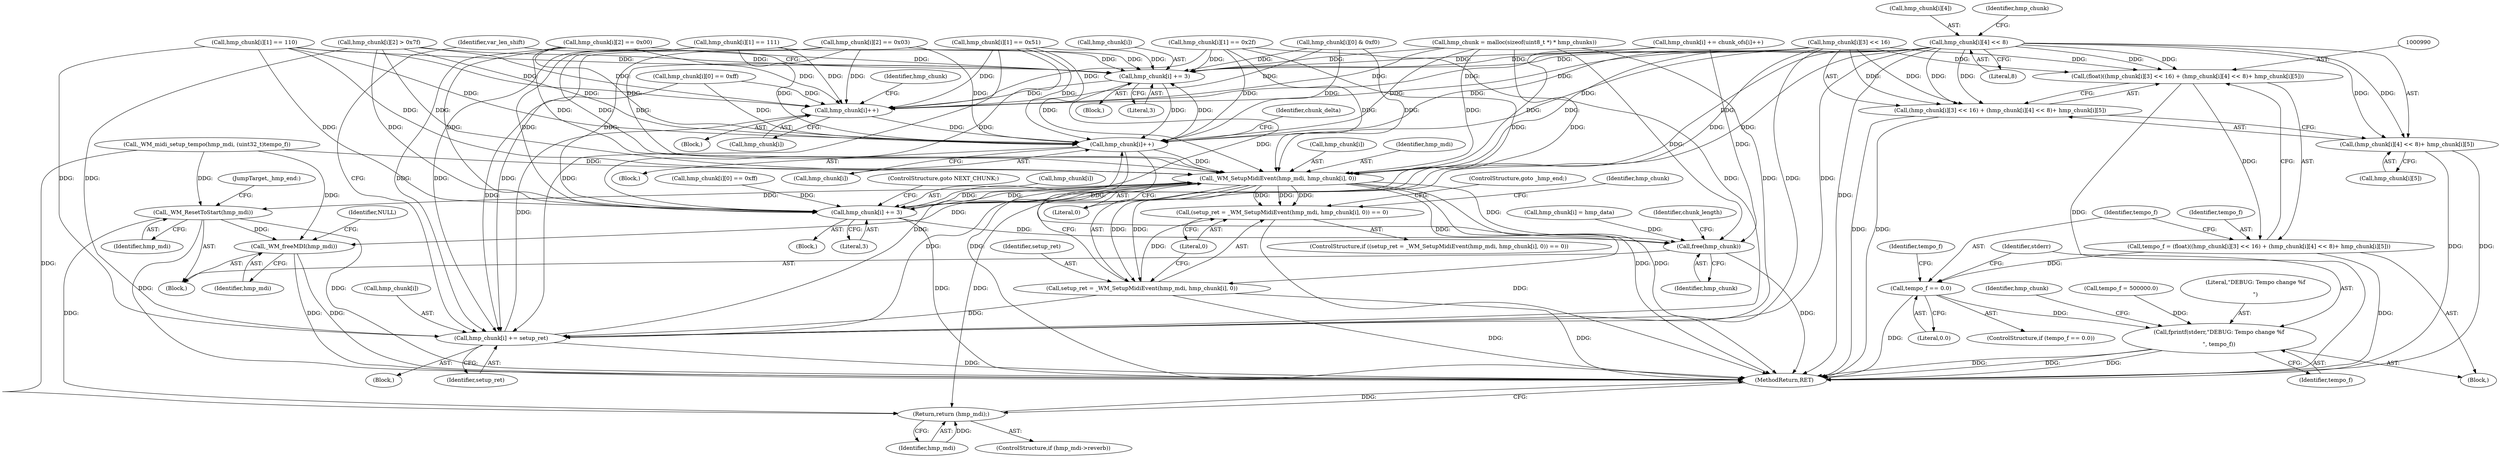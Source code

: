 digraph "0_wildmidi_660b513d99bced8783a4a5984ac2f742c74ebbdd_0@pointer" {
"1001000" [label="(Call,hmp_chunk[i][4] << 8)"];
"1000899" [label="(Call,hmp_chunk[i] += 3)"];
"1001065" [label="(Call,hmp_chunk[i]++)"];
"1001091" [label="(Call,hmp_chunk[i]++)"];
"1000914" [label="(Call,_WM_SetupMidiEvent(hmp_mdi, hmp_chunk[i], 0))"];
"1000911" [label="(Call,(setup_ret = _WM_SetupMidiEvent(hmp_mdi, hmp_chunk[i], 0)) == 0)"];
"1000912" [label="(Call,setup_ret = _WM_SetupMidiEvent(hmp_mdi, hmp_chunk[i], 0))"];
"1001023" [label="(Call,hmp_chunk[i] += setup_ret)"];
"1000955" [label="(Call,hmp_chunk[i] += 3)"];
"1001211" [label="(Call,free(hmp_chunk))"];
"1001208" [label="(Call,_WM_ResetToStart(hmp_mdi))"];
"1001225" [label="(Return,return (hmp_mdi);)"];
"1001227" [label="(Call,_WM_freeMDI(hmp_mdi))"];
"1000989" [label="(Call,(float)((hmp_chunk[i][3] << 16) + (hmp_chunk[i][4] << 8)+ hmp_chunk[i][5]))"];
"1000987" [label="(Call,tempo_f = (float)((hmp_chunk[i][3] << 16) + (hmp_chunk[i][4] << 8)+ hmp_chunk[i][5]))"];
"1001013" [label="(Call,tempo_f == 0.0)"];
"1001019" [label="(Call,fprintf(stderr,\"DEBUG: Tempo change %f\r\n\", tempo_f))"];
"1000991" [label="(Call,(hmp_chunk[i][3] << 16) + (hmp_chunk[i][4] << 8)+ hmp_chunk[i][5])"];
"1000999" [label="(Call,(hmp_chunk[i][4] << 8)+ hmp_chunk[i][5])"];
"1001020" [label="(Identifier,stderr)"];
"1000912" [label="(Call,setup_ret = _WM_SetupMidiEvent(hmp_mdi, hmp_chunk[i], 0))"];
"1001015" [label="(Literal,0.0)"];
"1000482" [label="(Call,_WM_midi_setup_tempo(hmp_mdi, (uint32_t)tempo_f))"];
"1001017" [label="(Identifier,tempo_f)"];
"1000920" [label="(Literal,0)"];
"1001092" [label="(Call,hmp_chunk[i])"];
"1001013" [label="(Call,tempo_f == 0.0)"];
"1001210" [label="(JumpTarget,_hmp_end:)"];
"1000487" [label="(Call,hmp_chunk = malloc(sizeof(uint8_t *) * hmp_chunks))"];
"1001231" [label="(MethodReturn,RET)"];
"1000900" [label="(Call,hmp_chunk[i])"];
"1000964" [label="(Call,hmp_chunk[i][0] == 0xff)"];
"1000905" [label="(Block,)"];
"1001000" [label="(Call,hmp_chunk[i][4] << 8)"];
"1000987" [label="(Call,tempo_f = (float)((hmp_chunk[i][3] << 16) + (hmp_chunk[i][4] << 8)+ hmp_chunk[i][5]))"];
"1000867" [label="(Call,hmp_chunk[i][0] & 0xf0)"];
"1000877" [label="(Call,hmp_chunk[i][1] == 110)"];
"1000940" [label="(Call,hmp_chunk[i][2] == 0x00)"];
"1001211" [label="(Call,free(hmp_chunk))"];
"1000915" [label="(Identifier,hmp_mdi)"];
"1001091" [label="(Call,hmp_chunk[i]++)"];
"1001023" [label="(Call,hmp_chunk[i] += setup_ret)"];
"1000972" [label="(Call,hmp_chunk[i][1] == 0x51)"];
"1001019" [label="(Call,fprintf(stderr,\"DEBUG: Tempo change %f\r\n\", tempo_f))"];
"1001208" [label="(Call,_WM_ResetToStart(hmp_mdi))"];
"1000959" [label="(Literal,3)"];
"1000925" [label="(Call,hmp_chunk[i][0] == 0xff)"];
"1000992" [label="(Call,hmp_chunk[i][3] << 16)"];
"1001016" [label="(Call,tempo_f = 500000.0)"];
"1001072" [label="(Identifier,hmp_chunk)"];
"1000986" [label="(Block,)"];
"1001006" [label="(Literal,8)"];
"1001001" [label="(Call,hmp_chunk[i][4])"];
"1001225" [label="(Return,return (hmp_mdi);)"];
"1000535" [label="(Call,hmp_chunk[i] = hmp_data)"];
"1001014" [label="(Identifier,tempo_f)"];
"1000988" [label="(Identifier,tempo_f)"];
"1000910" [label="(ControlStructure,if ((setup_ret = _WM_SetupMidiEvent(hmp_mdi, hmp_chunk[i], 0)) == 0))"];
"1001227" [label="(Call,_WM_freeMDI(hmp_mdi))"];
"1000106" [label="(Block,)"];
"1000914" [label="(Call,_WM_SetupMidiEvent(hmp_mdi, hmp_chunk[i], 0))"];
"1000863" [label="(Block,)"];
"1001228" [label="(Identifier,hmp_mdi)"];
"1001029" [label="(Identifier,var_len_shift)"];
"1001007" [label="(Call,hmp_chunk[i][5])"];
"1000898" [label="(Block,)"];
"1000913" [label="(Identifier,setup_ret)"];
"1001024" [label="(Call,hmp_chunk[i])"];
"1000919" [label="(Literal,0)"];
"1000884" [label="(Call,hmp_chunk[i][1] == 111)"];
"1001012" [label="(ControlStructure,if (tempo_f == 0.0))"];
"1001021" [label="(Literal,\"DEBUG: Tempo change %f\r\n\")"];
"1000891" [label="(Call,hmp_chunk[i][2] > 0x7f)"];
"1000955" [label="(Call,hmp_chunk[i] += 3)"];
"1000751" [label="(Call,hmp_chunk[i] += chunk_ofs[i]++)"];
"1000991" [label="(Call,(hmp_chunk[i][3] << 16) + (hmp_chunk[i][4] << 8)+ hmp_chunk[i][5])"];
"1000947" [label="(Block,)"];
"1000899" [label="(Call,hmp_chunk[i] += 3)"];
"1001066" [label="(Call,hmp_chunk[i])"];
"1000999" [label="(Call,(hmp_chunk[i][4] << 8)+ hmp_chunk[i][5])"];
"1000979" [label="(Call,hmp_chunk[i][2] == 0x03)"];
"1001045" [label="(Block,)"];
"1001097" [label="(Identifier,chunk_delta)"];
"1001027" [label="(Identifier,setup_ret)"];
"1000933" [label="(Call,hmp_chunk[i][1] == 0x2f)"];
"1001212" [label="(Identifier,hmp_chunk)"];
"1001025" [label="(Identifier,hmp_chunk)"];
"1001226" [label="(Identifier,hmp_mdi)"];
"1000960" [label="(ControlStructure,goto NEXT_CHUNK;)"];
"1001009" [label="(Identifier,hmp_chunk)"];
"1000916" [label="(Call,hmp_chunk[i])"];
"1000956" [label="(Call,hmp_chunk[i])"];
"1001230" [label="(Identifier,NULL)"];
"1000928" [label="(Identifier,hmp_chunk)"];
"1001214" [label="(Identifier,chunk_length)"];
"1000989" [label="(Call,(float)((hmp_chunk[i][3] << 16) + (hmp_chunk[i][4] << 8)+ hmp_chunk[i][5]))"];
"1001065" [label="(Call,hmp_chunk[i]++)"];
"1000911" [label="(Call,(setup_ret = _WM_SetupMidiEvent(hmp_mdi, hmp_chunk[i], 0)) == 0)"];
"1001209" [label="(Identifier,hmp_mdi)"];
"1000922" [label="(ControlStructure,goto _hmp_end;)"];
"1001221" [label="(ControlStructure,if (hmp_mdi->reverb))"];
"1001022" [label="(Identifier,tempo_f)"];
"1000903" [label="(Literal,3)"];
"1001000" -> "1000999"  [label="AST: "];
"1001000" -> "1001006"  [label="CFG: "];
"1001001" -> "1001000"  [label="AST: "];
"1001006" -> "1001000"  [label="AST: "];
"1001009" -> "1001000"  [label="CFG: "];
"1001000" -> "1001231"  [label="DDG: "];
"1001000" -> "1000899"  [label="DDG: "];
"1001000" -> "1000914"  [label="DDG: "];
"1001000" -> "1000955"  [label="DDG: "];
"1001000" -> "1000989"  [label="DDG: "];
"1001000" -> "1000989"  [label="DDG: "];
"1001000" -> "1000991"  [label="DDG: "];
"1001000" -> "1000991"  [label="DDG: "];
"1001000" -> "1000999"  [label="DDG: "];
"1001000" -> "1000999"  [label="DDG: "];
"1001000" -> "1001023"  [label="DDG: "];
"1001000" -> "1001065"  [label="DDG: "];
"1001000" -> "1001091"  [label="DDG: "];
"1000899" -> "1000898"  [label="AST: "];
"1000899" -> "1000903"  [label="CFG: "];
"1000900" -> "1000899"  [label="AST: "];
"1000903" -> "1000899"  [label="AST: "];
"1001029" -> "1000899"  [label="CFG: "];
"1000877" -> "1000899"  [label="DDG: "];
"1000992" -> "1000899"  [label="DDG: "];
"1000933" -> "1000899"  [label="DDG: "];
"1000487" -> "1000899"  [label="DDG: "];
"1000884" -> "1000899"  [label="DDG: "];
"1000972" -> "1000899"  [label="DDG: "];
"1000751" -> "1000899"  [label="DDG: "];
"1000867" -> "1000899"  [label="DDG: "];
"1000955" -> "1000899"  [label="DDG: "];
"1000940" -> "1000899"  [label="DDG: "];
"1000891" -> "1000899"  [label="DDG: "];
"1001091" -> "1000899"  [label="DDG: "];
"1000979" -> "1000899"  [label="DDG: "];
"1000899" -> "1001065"  [label="DDG: "];
"1000899" -> "1001091"  [label="DDG: "];
"1001065" -> "1001045"  [label="AST: "];
"1001065" -> "1001066"  [label="CFG: "];
"1001066" -> "1001065"  [label="AST: "];
"1001072" -> "1001065"  [label="CFG: "];
"1000877" -> "1001065"  [label="DDG: "];
"1001023" -> "1001065"  [label="DDG: "];
"1000992" -> "1001065"  [label="DDG: "];
"1000964" -> "1001065"  [label="DDG: "];
"1000933" -> "1001065"  [label="DDG: "];
"1000487" -> "1001065"  [label="DDG: "];
"1000884" -> "1001065"  [label="DDG: "];
"1000972" -> "1001065"  [label="DDG: "];
"1000979" -> "1001065"  [label="DDG: "];
"1000867" -> "1001065"  [label="DDG: "];
"1000940" -> "1001065"  [label="DDG: "];
"1000891" -> "1001065"  [label="DDG: "];
"1001065" -> "1001091"  [label="DDG: "];
"1001091" -> "1000863"  [label="AST: "];
"1001091" -> "1001092"  [label="CFG: "];
"1001092" -> "1001091"  [label="AST: "];
"1001097" -> "1001091"  [label="CFG: "];
"1001091" -> "1001231"  [label="DDG: "];
"1001091" -> "1000914"  [label="DDG: "];
"1000877" -> "1001091"  [label="DDG: "];
"1001023" -> "1001091"  [label="DDG: "];
"1000992" -> "1001091"  [label="DDG: "];
"1000964" -> "1001091"  [label="DDG: "];
"1000933" -> "1001091"  [label="DDG: "];
"1000487" -> "1001091"  [label="DDG: "];
"1000884" -> "1001091"  [label="DDG: "];
"1000972" -> "1001091"  [label="DDG: "];
"1000979" -> "1001091"  [label="DDG: "];
"1000867" -> "1001091"  [label="DDG: "];
"1000940" -> "1001091"  [label="DDG: "];
"1000891" -> "1001091"  [label="DDG: "];
"1001091" -> "1001211"  [label="DDG: "];
"1000914" -> "1000912"  [label="AST: "];
"1000914" -> "1000919"  [label="CFG: "];
"1000915" -> "1000914"  [label="AST: "];
"1000916" -> "1000914"  [label="AST: "];
"1000919" -> "1000914"  [label="AST: "];
"1000912" -> "1000914"  [label="CFG: "];
"1000914" -> "1001231"  [label="DDG: "];
"1000914" -> "1001231"  [label="DDG: "];
"1000914" -> "1000911"  [label="DDG: "];
"1000914" -> "1000911"  [label="DDG: "];
"1000914" -> "1000911"  [label="DDG: "];
"1000914" -> "1000912"  [label="DDG: "];
"1000914" -> "1000912"  [label="DDG: "];
"1000914" -> "1000912"  [label="DDG: "];
"1000482" -> "1000914"  [label="DDG: "];
"1000877" -> "1000914"  [label="DDG: "];
"1000992" -> "1000914"  [label="DDG: "];
"1000933" -> "1000914"  [label="DDG: "];
"1000487" -> "1000914"  [label="DDG: "];
"1000884" -> "1000914"  [label="DDG: "];
"1000972" -> "1000914"  [label="DDG: "];
"1000751" -> "1000914"  [label="DDG: "];
"1000867" -> "1000914"  [label="DDG: "];
"1000955" -> "1000914"  [label="DDG: "];
"1000940" -> "1000914"  [label="DDG: "];
"1000891" -> "1000914"  [label="DDG: "];
"1000979" -> "1000914"  [label="DDG: "];
"1000914" -> "1000955"  [label="DDG: "];
"1000914" -> "1001023"  [label="DDG: "];
"1000914" -> "1001208"  [label="DDG: "];
"1000914" -> "1001211"  [label="DDG: "];
"1000914" -> "1001225"  [label="DDG: "];
"1000914" -> "1001227"  [label="DDG: "];
"1000911" -> "1000910"  [label="AST: "];
"1000911" -> "1000920"  [label="CFG: "];
"1000912" -> "1000911"  [label="AST: "];
"1000920" -> "1000911"  [label="AST: "];
"1000922" -> "1000911"  [label="CFG: "];
"1000928" -> "1000911"  [label="CFG: "];
"1000911" -> "1001231"  [label="DDG: "];
"1000912" -> "1000911"  [label="DDG: "];
"1000913" -> "1000912"  [label="AST: "];
"1000920" -> "1000912"  [label="CFG: "];
"1000912" -> "1001231"  [label="DDG: "];
"1000912" -> "1001231"  [label="DDG: "];
"1000912" -> "1001023"  [label="DDG: "];
"1001023" -> "1000905"  [label="AST: "];
"1001023" -> "1001027"  [label="CFG: "];
"1001024" -> "1001023"  [label="AST: "];
"1001027" -> "1001023"  [label="AST: "];
"1001029" -> "1001023"  [label="CFG: "];
"1001023" -> "1001231"  [label="DDG: "];
"1000877" -> "1001023"  [label="DDG: "];
"1000992" -> "1001023"  [label="DDG: "];
"1000964" -> "1001023"  [label="DDG: "];
"1000933" -> "1001023"  [label="DDG: "];
"1000487" -> "1001023"  [label="DDG: "];
"1000884" -> "1001023"  [label="DDG: "];
"1000972" -> "1001023"  [label="DDG: "];
"1000979" -> "1001023"  [label="DDG: "];
"1000940" -> "1001023"  [label="DDG: "];
"1000891" -> "1001023"  [label="DDG: "];
"1000955" -> "1000947"  [label="AST: "];
"1000955" -> "1000959"  [label="CFG: "];
"1000956" -> "1000955"  [label="AST: "];
"1000959" -> "1000955"  [label="AST: "];
"1000960" -> "1000955"  [label="CFG: "];
"1000955" -> "1001231"  [label="DDG: "];
"1000925" -> "1000955"  [label="DDG: "];
"1000877" -> "1000955"  [label="DDG: "];
"1000992" -> "1000955"  [label="DDG: "];
"1000933" -> "1000955"  [label="DDG: "];
"1000487" -> "1000955"  [label="DDG: "];
"1000884" -> "1000955"  [label="DDG: "];
"1000972" -> "1000955"  [label="DDG: "];
"1000979" -> "1000955"  [label="DDG: "];
"1000940" -> "1000955"  [label="DDG: "];
"1000891" -> "1000955"  [label="DDG: "];
"1000955" -> "1001211"  [label="DDG: "];
"1001211" -> "1000106"  [label="AST: "];
"1001211" -> "1001212"  [label="CFG: "];
"1001212" -> "1001211"  [label="AST: "];
"1001214" -> "1001211"  [label="CFG: "];
"1001211" -> "1001231"  [label="DDG: "];
"1000487" -> "1001211"  [label="DDG: "];
"1000535" -> "1001211"  [label="DDG: "];
"1000751" -> "1001211"  [label="DDG: "];
"1001208" -> "1000106"  [label="AST: "];
"1001208" -> "1001209"  [label="CFG: "];
"1001209" -> "1001208"  [label="AST: "];
"1001210" -> "1001208"  [label="CFG: "];
"1001208" -> "1001231"  [label="DDG: "];
"1001208" -> "1001231"  [label="DDG: "];
"1000482" -> "1001208"  [label="DDG: "];
"1001208" -> "1001225"  [label="DDG: "];
"1001208" -> "1001227"  [label="DDG: "];
"1001225" -> "1001221"  [label="AST: "];
"1001225" -> "1001226"  [label="CFG: "];
"1001226" -> "1001225"  [label="AST: "];
"1001231" -> "1001225"  [label="CFG: "];
"1001225" -> "1001231"  [label="DDG: "];
"1001226" -> "1001225"  [label="DDG: "];
"1000482" -> "1001225"  [label="DDG: "];
"1001227" -> "1000106"  [label="AST: "];
"1001227" -> "1001228"  [label="CFG: "];
"1001228" -> "1001227"  [label="AST: "];
"1001230" -> "1001227"  [label="CFG: "];
"1001227" -> "1001231"  [label="DDG: "];
"1001227" -> "1001231"  [label="DDG: "];
"1000482" -> "1001227"  [label="DDG: "];
"1000989" -> "1000987"  [label="AST: "];
"1000989" -> "1000991"  [label="CFG: "];
"1000990" -> "1000989"  [label="AST: "];
"1000991" -> "1000989"  [label="AST: "];
"1000987" -> "1000989"  [label="CFG: "];
"1000989" -> "1001231"  [label="DDG: "];
"1000989" -> "1000987"  [label="DDG: "];
"1000992" -> "1000989"  [label="DDG: "];
"1000992" -> "1000989"  [label="DDG: "];
"1000987" -> "1000986"  [label="AST: "];
"1000988" -> "1000987"  [label="AST: "];
"1001014" -> "1000987"  [label="CFG: "];
"1000987" -> "1001231"  [label="DDG: "];
"1000987" -> "1001013"  [label="DDG: "];
"1001013" -> "1001012"  [label="AST: "];
"1001013" -> "1001015"  [label="CFG: "];
"1001014" -> "1001013"  [label="AST: "];
"1001015" -> "1001013"  [label="AST: "];
"1001017" -> "1001013"  [label="CFG: "];
"1001020" -> "1001013"  [label="CFG: "];
"1001013" -> "1001231"  [label="DDG: "];
"1001013" -> "1001019"  [label="DDG: "];
"1001019" -> "1000986"  [label="AST: "];
"1001019" -> "1001022"  [label="CFG: "];
"1001020" -> "1001019"  [label="AST: "];
"1001021" -> "1001019"  [label="AST: "];
"1001022" -> "1001019"  [label="AST: "];
"1001025" -> "1001019"  [label="CFG: "];
"1001019" -> "1001231"  [label="DDG: "];
"1001019" -> "1001231"  [label="DDG: "];
"1001019" -> "1001231"  [label="DDG: "];
"1001016" -> "1001019"  [label="DDG: "];
"1000991" -> "1000999"  [label="CFG: "];
"1000992" -> "1000991"  [label="AST: "];
"1000999" -> "1000991"  [label="AST: "];
"1000991" -> "1001231"  [label="DDG: "];
"1000991" -> "1001231"  [label="DDG: "];
"1000992" -> "1000991"  [label="DDG: "];
"1000992" -> "1000991"  [label="DDG: "];
"1000999" -> "1001007"  [label="CFG: "];
"1001007" -> "1000999"  [label="AST: "];
"1000999" -> "1001231"  [label="DDG: "];
"1000999" -> "1001231"  [label="DDG: "];
}
